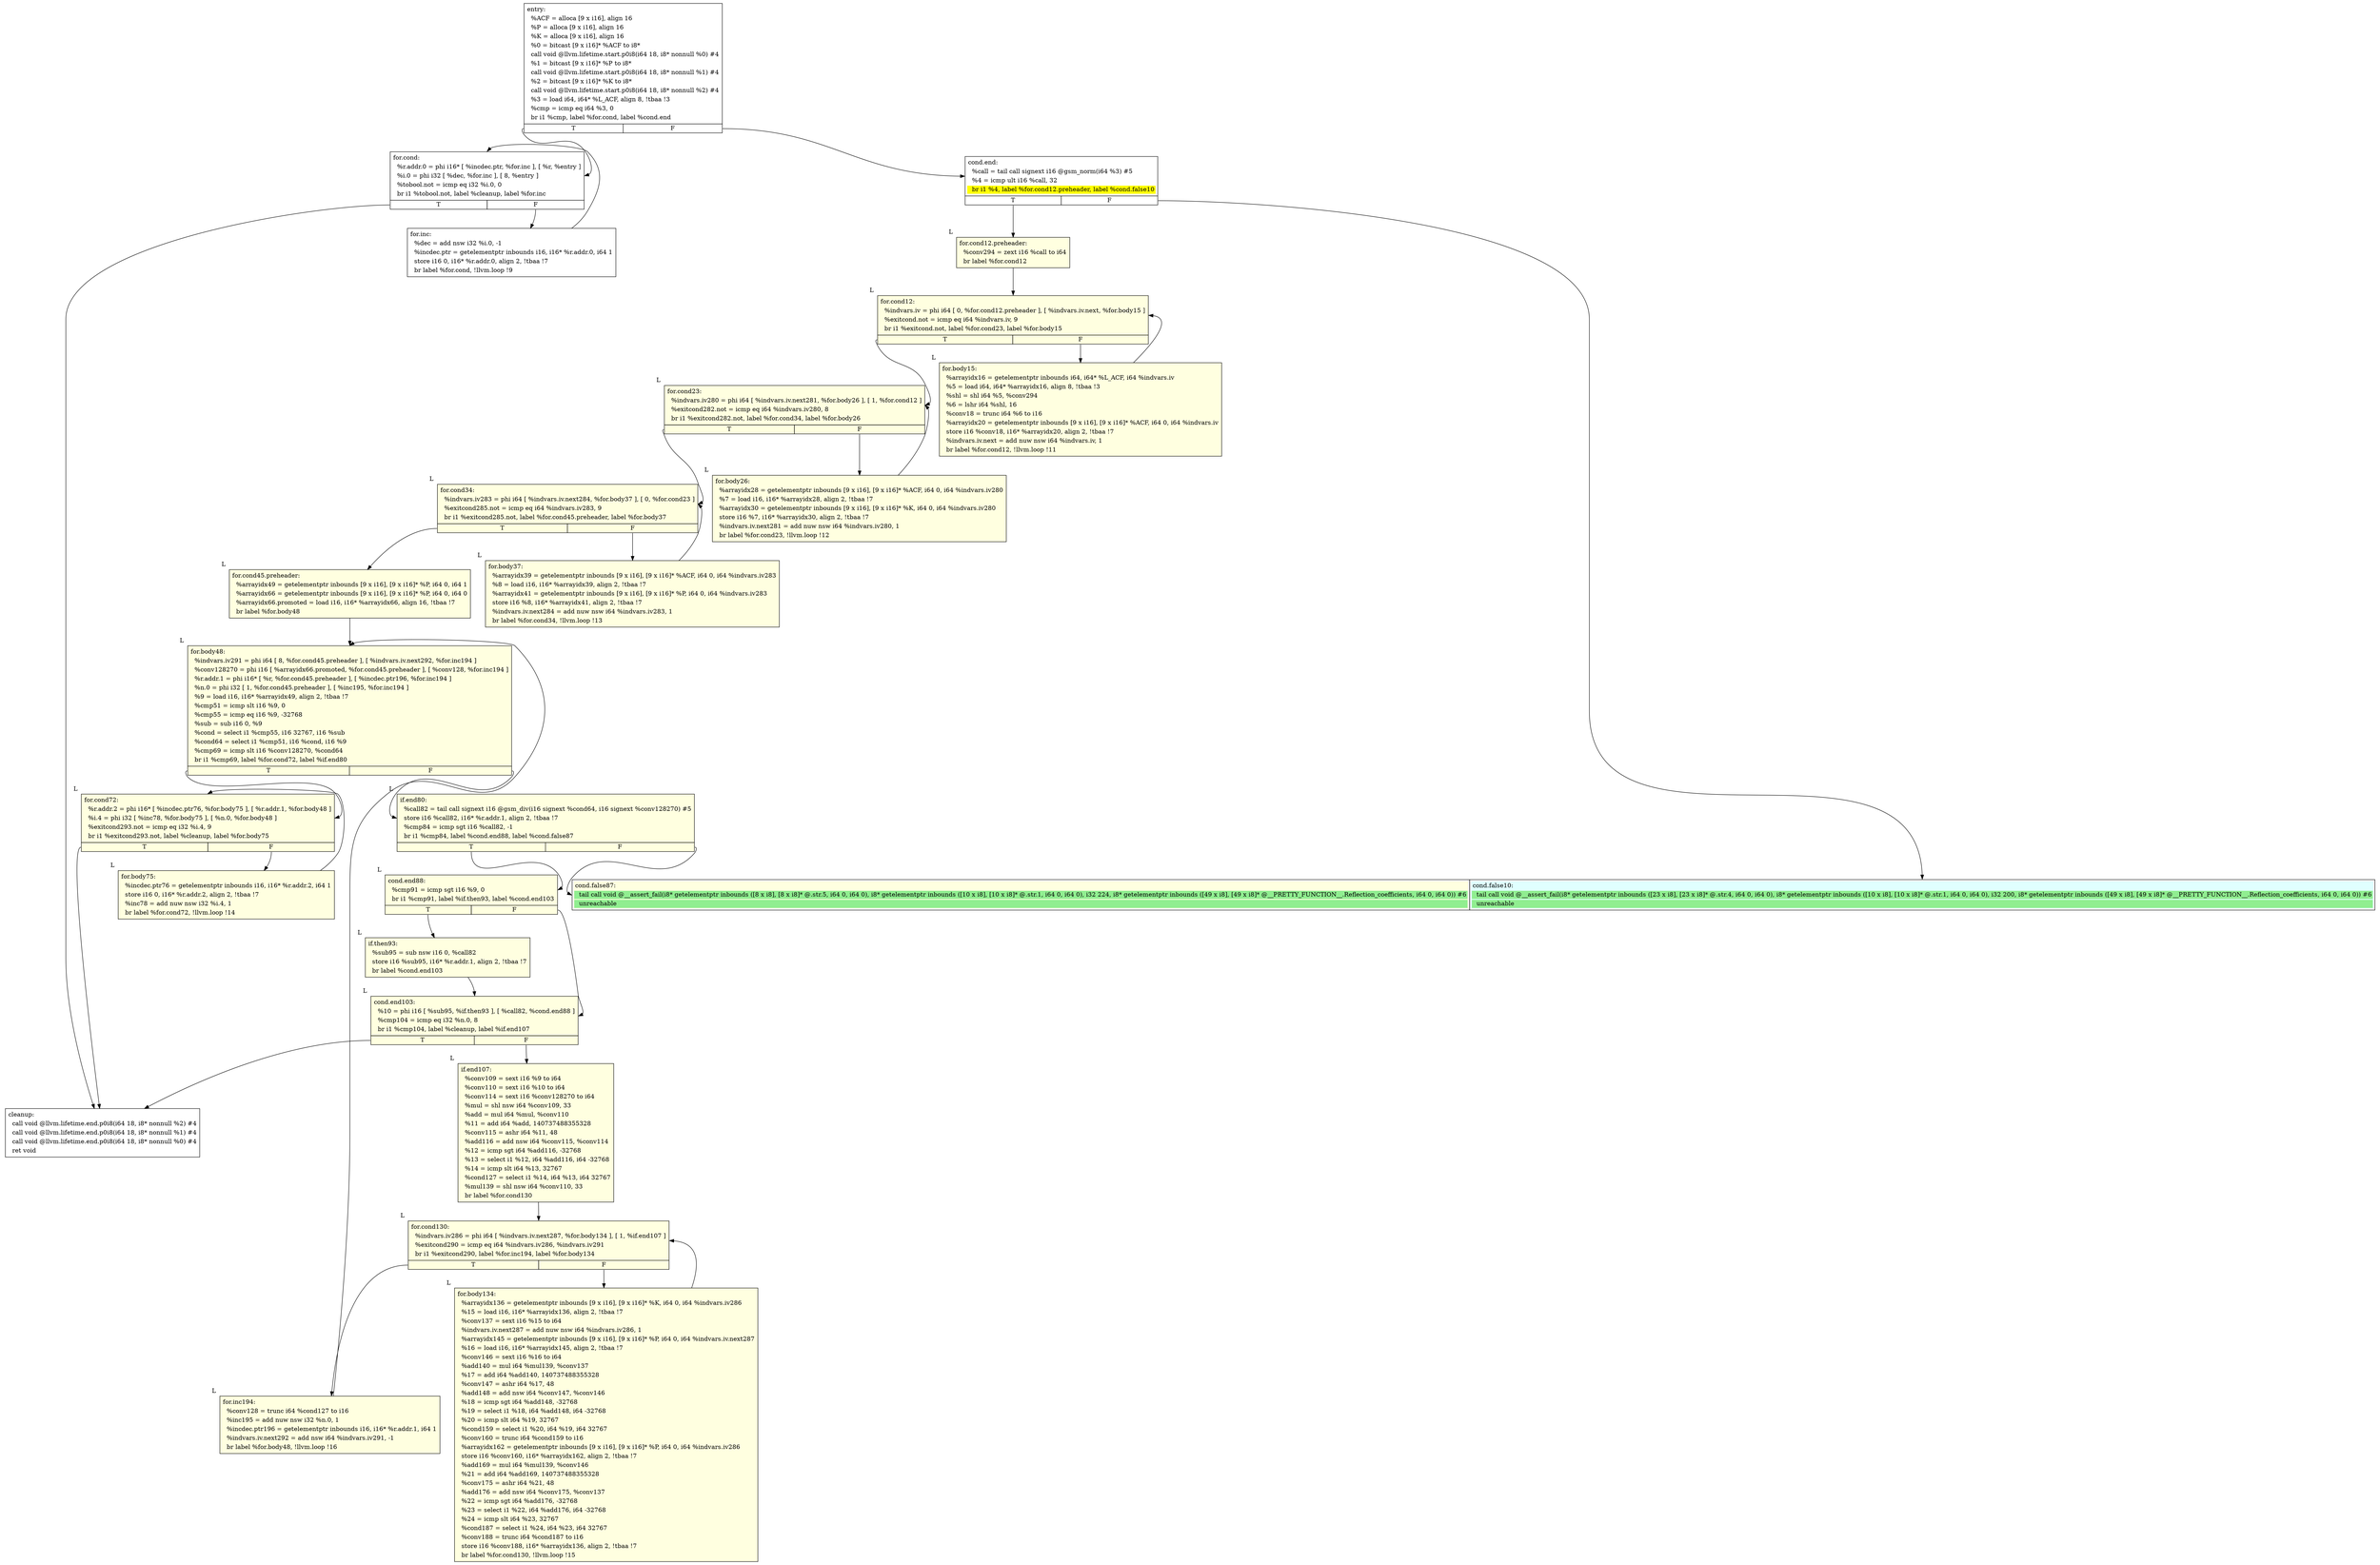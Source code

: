 digraph {
m_bb0 [shape = none, label  = <<table border="0" cellspacing="0">
<tr><td port="f1" border="1" colspan="2"><table bgcolor="LightYellow" border="0">
<tr><td align="left">cond.false87:</td></tr>
<tr><td bgcolor="lightgreen" align="left">  tail call void @__assert_fail(i8* getelementptr inbounds ([8 x i8], [8 x i8]* @.str.5, i64 0, i64 0), i8* getelementptr inbounds ([10 x i8], [10 x i8]* @.str.1, i64 0, i64 0), i32 224, i8* getelementptr inbounds ([49 x i8], [49 x i8]* @__PRETTY_FUNCTION__.Reflection_coefficients, i64 0, i64 0)) #6</td></tr>
<tr><td bgcolor="lightgreen" align="left">  unreachable</td></tr>
</table>
</td>
<td port="f2" border="1" colspan="2"><table bgcolor="LightCyan" border="0">
<tr><td align="left">cond.false10:</td></tr>
<tr><td bgcolor="lightgreen" align="left">  tail call void @__assert_fail(i8* getelementptr inbounds ([23 x i8], [23 x i8]* @.str.4, i64 0, i64 0), i8* getelementptr inbounds ([10 x i8], [10 x i8]* @.str.1, i64 0, i64 0), i32 200, i8* getelementptr inbounds ([49 x i8], [49 x i8]* @__PRETTY_FUNCTION__.Reflection_coefficients, i64 0, i64 0)) #6</td></tr>
<tr><td bgcolor="lightgreen" align="left">  unreachable</td></tr>
</table>
</td></tr>
</table>> ]
f_bb0 [shape = none, label  = <<table  border="0" cellspacing="0">
<tr><td port="f" border="1" colspan="2"><table border="0">
<tr><td align="left">entry:</td></tr>
<tr><td align="left">  %ACF = alloca [9 x i16], align 16</td></tr>
<tr><td align="left">  %P = alloca [9 x i16], align 16</td></tr>
<tr><td align="left">  %K = alloca [9 x i16], align 16</td></tr>
<tr><td align="left">  %0 = bitcast [9 x i16]* %ACF to i8*</td></tr>
<tr><td align="left">  call void @llvm.lifetime.start.p0i8(i64 18, i8* nonnull %0) #4</td></tr>
<tr><td align="left">  %1 = bitcast [9 x i16]* %P to i8*</td></tr>
<tr><td align="left">  call void @llvm.lifetime.start.p0i8(i64 18, i8* nonnull %1) #4</td></tr>
<tr><td align="left">  %2 = bitcast [9 x i16]* %K to i8*</td></tr>
<tr><td align="left">  call void @llvm.lifetime.start.p0i8(i64 18, i8* nonnull %2) #4</td></tr>
<tr><td align="left">  %3 = load i64, i64* %L_ACF, align 8, !tbaa !3</td></tr>
<tr><td align="left">  %cmp = icmp eq i64 %3, 0</td></tr>
<tr><td align="left">  br i1 %cmp, label %for.cond, label %cond.end</td></tr>
</table>
</td></tr>
<tr><td border="1" port="fT">T</td><td border="1" port="fF">F</td></tr>
</table>> ]
f_bb1 [shape = none, label  = <<table  border="0" cellspacing="0">
<tr><td port="f" border="1" colspan="2"><table border="0">
<tr><td align="left">for.cond:</td></tr>
<tr><td align="left">  %r.addr.0 = phi i16* [ %incdec.ptr, %for.inc ], [ %r, %entry ]</td></tr>
<tr><td align="left">  %i.0 = phi i32 [ %dec, %for.inc ], [ 8, %entry ]</td></tr>
<tr><td align="left">  %tobool.not = icmp eq i32 %i.0, 0</td></tr>
<tr><td align="left">  br i1 %tobool.not, label %cleanup, label %for.inc</td></tr>
</table>
</td></tr>
<tr><td border="1" port="fT">T</td><td border="1" port="fF">F</td></tr>
</table>> ]
f_bb2 [shape = none, label  = <<table  border="0" cellspacing="0">
<tr><td port="f" border="1"><table border="0">
<tr><td align="left">for.inc:</td></tr>
<tr><td align="left">  %dec = add nsw i32 %i.0, -1</td></tr>
<tr><td align="left">  %incdec.ptr = getelementptr inbounds i16, i16* %r.addr.0, i64 1</td></tr>
<tr><td align="left">  store i16 0, i16* %r.addr.0, align 2, !tbaa !7</td></tr>
<tr><td align="left">  br label %for.cond, !llvm.loop !9</td></tr>
</table>
</td></tr>
</table>> ]
f_bb3 [shape = none, label  = <<table  border="0" cellspacing="0">
<tr><td port="f" border="1" colspan="2"><table border="0">
<tr><td align="left">cond.end:</td></tr>
<tr><td align="left">  %call = tail call signext i16 @gsm_norm(i64 %3) #5</td></tr>
<tr><td align="left">  %4 = icmp ult i16 %call, 32</td></tr>
<tr><td bgcolor="yellow" align="left">  br i1 %4, label %for.cond12.preheader, label %cond.false10</td></tr>
</table>
</td></tr>
<tr><td border="1" port="fT">T</td><td border="1" port="fF">F</td></tr>
</table>> ]
f_bb4 [shape = none,  xlabel="L", label  = <<table  bgcolor="LightYellow"  border="0" cellspacing="0">
<tr><td port="f" border="1"><table border="0">
<tr><td align="left">for.cond12.preheader:</td></tr>
<tr><td align="left">  %conv294 = zext i16 %call to i64</td></tr>
<tr><td align="left">  br label %for.cond12</td></tr>
</table>
</td></tr>
</table>> ]
f_bb5 [shape = none,  xlabel="L", label  = <<table  bgcolor="LightYellow"  border="0" cellspacing="0">
<tr><td port="f" border="1" colspan="2"><table border="0">
<tr><td align="left">for.cond12:</td></tr>
<tr><td align="left">  %indvars.iv = phi i64 [ 0, %for.cond12.preheader ], [ %indvars.iv.next, %for.body15 ]</td></tr>
<tr><td align="left">  %exitcond.not = icmp eq i64 %indvars.iv, 9</td></tr>
<tr><td align="left">  br i1 %exitcond.not, label %for.cond23, label %for.body15</td></tr>
</table>
</td></tr>
<tr><td border="1" port="fT">T</td><td border="1" port="fF">F</td></tr>
</table>> ]
f_bb6 [shape = none,  xlabel="L", label  = <<table  bgcolor="LightYellow"  border="0" cellspacing="0">
<tr><td port="f" border="1"><table border="0">
<tr><td align="left">for.body15:</td></tr>
<tr><td align="left">  %arrayidx16 = getelementptr inbounds i64, i64* %L_ACF, i64 %indvars.iv</td></tr>
<tr><td align="left">  %5 = load i64, i64* %arrayidx16, align 8, !tbaa !3</td></tr>
<tr><td align="left">  %shl = shl i64 %5, %conv294</td></tr>
<tr><td align="left">  %6 = lshr i64 %shl, 16</td></tr>
<tr><td align="left">  %conv18 = trunc i64 %6 to i16</td></tr>
<tr><td align="left">  %arrayidx20 = getelementptr inbounds [9 x i16], [9 x i16]* %ACF, i64 0, i64 %indvars.iv</td></tr>
<tr><td align="left">  store i16 %conv18, i16* %arrayidx20, align 2, !tbaa !7</td></tr>
<tr><td align="left">  %indvars.iv.next = add nuw nsw i64 %indvars.iv, 1</td></tr>
<tr><td align="left">  br label %for.cond12, !llvm.loop !11</td></tr>
</table>
</td></tr>
</table>> ]
f_bb7 [shape = none,  xlabel="L", label  = <<table  bgcolor="LightYellow"  border="0" cellspacing="0">
<tr><td port="f" border="1" colspan="2"><table border="0">
<tr><td align="left">for.cond23:</td></tr>
<tr><td align="left">  %indvars.iv280 = phi i64 [ %indvars.iv.next281, %for.body26 ], [ 1, %for.cond12 ]</td></tr>
<tr><td align="left">  %exitcond282.not = icmp eq i64 %indvars.iv280, 8</td></tr>
<tr><td align="left">  br i1 %exitcond282.not, label %for.cond34, label %for.body26</td></tr>
</table>
</td></tr>
<tr><td border="1" port="fT">T</td><td border="1" port="fF">F</td></tr>
</table>> ]
f_bb8 [shape = none,  xlabel="L", label  = <<table  bgcolor="LightYellow"  border="0" cellspacing="0">
<tr><td port="f" border="1"><table border="0">
<tr><td align="left">for.body26:</td></tr>
<tr><td align="left">  %arrayidx28 = getelementptr inbounds [9 x i16], [9 x i16]* %ACF, i64 0, i64 %indvars.iv280</td></tr>
<tr><td align="left">  %7 = load i16, i16* %arrayidx28, align 2, !tbaa !7</td></tr>
<tr><td align="left">  %arrayidx30 = getelementptr inbounds [9 x i16], [9 x i16]* %K, i64 0, i64 %indvars.iv280</td></tr>
<tr><td align="left">  store i16 %7, i16* %arrayidx30, align 2, !tbaa !7</td></tr>
<tr><td align="left">  %indvars.iv.next281 = add nuw nsw i64 %indvars.iv280, 1</td></tr>
<tr><td align="left">  br label %for.cond23, !llvm.loop !12</td></tr>
</table>
</td></tr>
</table>> ]
f_bb9 [shape = none,  xlabel="L", label  = <<table  bgcolor="LightYellow"  border="0" cellspacing="0">
<tr><td port="f" border="1" colspan="2"><table border="0">
<tr><td align="left">for.cond34:</td></tr>
<tr><td align="left">  %indvars.iv283 = phi i64 [ %indvars.iv.next284, %for.body37 ], [ 0, %for.cond23 ]</td></tr>
<tr><td align="left">  %exitcond285.not = icmp eq i64 %indvars.iv283, 9</td></tr>
<tr><td align="left">  br i1 %exitcond285.not, label %for.cond45.preheader, label %for.body37</td></tr>
</table>
</td></tr>
<tr><td border="1" port="fT">T</td><td border="1" port="fF">F</td></tr>
</table>> ]
f_bb10 [shape = none,  xlabel="L", label  = <<table  bgcolor="LightYellow"  border="0" cellspacing="0">
<tr><td port="f" border="1"><table border="0">
<tr><td align="left">for.cond45.preheader:</td></tr>
<tr><td align="left">  %arrayidx49 = getelementptr inbounds [9 x i16], [9 x i16]* %P, i64 0, i64 1</td></tr>
<tr><td align="left">  %arrayidx66 = getelementptr inbounds [9 x i16], [9 x i16]* %P, i64 0, i64 0</td></tr>
<tr><td align="left">  %arrayidx66.promoted = load i16, i16* %arrayidx66, align 16, !tbaa !7</td></tr>
<tr><td align="left">  br label %for.body48</td></tr>
</table>
</td></tr>
</table>> ]
f_bb11 [shape = none,  xlabel="L", label  = <<table  bgcolor="LightYellow"  border="0" cellspacing="0">
<tr><td port="f" border="1"><table border="0">
<tr><td align="left">for.body37:</td></tr>
<tr><td align="left">  %arrayidx39 = getelementptr inbounds [9 x i16], [9 x i16]* %ACF, i64 0, i64 %indvars.iv283</td></tr>
<tr><td align="left">  %8 = load i16, i16* %arrayidx39, align 2, !tbaa !7</td></tr>
<tr><td align="left">  %arrayidx41 = getelementptr inbounds [9 x i16], [9 x i16]* %P, i64 0, i64 %indvars.iv283</td></tr>
<tr><td align="left">  store i16 %8, i16* %arrayidx41, align 2, !tbaa !7</td></tr>
<tr><td align="left">  %indvars.iv.next284 = add nuw nsw i64 %indvars.iv283, 1</td></tr>
<tr><td align="left">  br label %for.cond34, !llvm.loop !13</td></tr>
</table>
</td></tr>
</table>> ]
f_bb12 [shape = none,  xlabel="L", label  = <<table  bgcolor="LightYellow"  border="0" cellspacing="0">
<tr><td port="f" border="1" colspan="2"><table border="0">
<tr><td align="left">for.body48:</td></tr>
<tr><td align="left">  %indvars.iv291 = phi i64 [ 8, %for.cond45.preheader ], [ %indvars.iv.next292, %for.inc194 ]</td></tr>
<tr><td align="left">  %conv128270 = phi i16 [ %arrayidx66.promoted, %for.cond45.preheader ], [ %conv128, %for.inc194 ]</td></tr>
<tr><td align="left">  %r.addr.1 = phi i16* [ %r, %for.cond45.preheader ], [ %incdec.ptr196, %for.inc194 ]</td></tr>
<tr><td align="left">  %n.0 = phi i32 [ 1, %for.cond45.preheader ], [ %inc195, %for.inc194 ]</td></tr>
<tr><td align="left">  %9 = load i16, i16* %arrayidx49, align 2, !tbaa !7</td></tr>
<tr><td align="left">  %cmp51 = icmp slt i16 %9, 0</td></tr>
<tr><td align="left">  %cmp55 = icmp eq i16 %9, -32768</td></tr>
<tr><td align="left">  %sub = sub i16 0, %9</td></tr>
<tr><td align="left">  %cond = select i1 %cmp55, i16 32767, i16 %sub</td></tr>
<tr><td align="left">  %cond64 = select i1 %cmp51, i16 %cond, i16 %9</td></tr>
<tr><td align="left">  %cmp69 = icmp slt i16 %conv128270, %cond64</td></tr>
<tr><td align="left">  br i1 %cmp69, label %for.cond72, label %if.end80</td></tr>
</table>
</td></tr>
<tr><td border="1" port="fT">T</td><td border="1" port="fF">F</td></tr>
</table>> ]
f_bb13 [shape = none,  xlabel="L", label  = <<table  bgcolor="LightYellow"  border="0" cellspacing="0">
<tr><td port="f" border="1" colspan="2"><table border="0">
<tr><td align="left">for.cond72:</td></tr>
<tr><td align="left">  %r.addr.2 = phi i16* [ %incdec.ptr76, %for.body75 ], [ %r.addr.1, %for.body48 ]</td></tr>
<tr><td align="left">  %i.4 = phi i32 [ %inc78, %for.body75 ], [ %n.0, %for.body48 ]</td></tr>
<tr><td align="left">  %exitcond293.not = icmp eq i32 %i.4, 9</td></tr>
<tr><td align="left">  br i1 %exitcond293.not, label %cleanup, label %for.body75</td></tr>
</table>
</td></tr>
<tr><td border="1" port="fT">T</td><td border="1" port="fF">F</td></tr>
</table>> ]
f_bb14 [shape = none,  xlabel="L", label  = <<table  bgcolor="LightYellow"  border="0" cellspacing="0">
<tr><td port="f" border="1"><table border="0">
<tr><td align="left">for.body75:</td></tr>
<tr><td align="left">  %incdec.ptr76 = getelementptr inbounds i16, i16* %r.addr.2, i64 1</td></tr>
<tr><td align="left">  store i16 0, i16* %r.addr.2, align 2, !tbaa !7</td></tr>
<tr><td align="left">  %inc78 = add nuw nsw i32 %i.4, 1</td></tr>
<tr><td align="left">  br label %for.cond72, !llvm.loop !14</td></tr>
</table>
</td></tr>
</table>> ]
f_bb15 [shape = none,  xlabel="L", label  = <<table  bgcolor="LightYellow"  border="0" cellspacing="0">
<tr><td port="f" border="1" colspan="2"><table border="0">
<tr><td align="left">if.end80:</td></tr>
<tr><td align="left">  %call82 = tail call signext i16 @gsm_div(i16 signext %cond64, i16 signext %conv128270) #5</td></tr>
<tr><td align="left">  store i16 %call82, i16* %r.addr.1, align 2, !tbaa !7</td></tr>
<tr><td align="left">  %cmp84 = icmp sgt i16 %call82, -1</td></tr>
<tr><td align="left">  br i1 %cmp84, label %cond.end88, label %cond.false87</td></tr>
</table>
</td></tr>
<tr><td border="1" port="fT">T</td><td border="1" port="fF">F</td></tr>
</table>> ]
f_bb16 [shape = none,  xlabel="L", label  = <<table  bgcolor="LightYellow"  border="0" cellspacing="0">
<tr><td port="f" border="1" colspan="2"><table border="0">
<tr><td align="left">cond.end88:</td></tr>
<tr><td align="left">  %cmp91 = icmp sgt i16 %9, 0</td></tr>
<tr><td align="left">  br i1 %cmp91, label %if.then93, label %cond.end103</td></tr>
</table>
</td></tr>
<tr><td border="1" port="fT">T</td><td border="1" port="fF">F</td></tr>
</table>> ]
f_bb17 [shape = none,  xlabel="L", label  = <<table  bgcolor="LightYellow"  border="0" cellspacing="0">
<tr><td port="f" border="1"><table border="0">
<tr><td align="left">if.then93:</td></tr>
<tr><td align="left">  %sub95 = sub nsw i16 0, %call82</td></tr>
<tr><td align="left">  store i16 %sub95, i16* %r.addr.1, align 2, !tbaa !7</td></tr>
<tr><td align="left">  br label %cond.end103</td></tr>
</table>
</td></tr>
</table>> ]
f_bb18 [shape = none,  xlabel="L", label  = <<table  bgcolor="LightYellow"  border="0" cellspacing="0">
<tr><td port="f" border="1" colspan="2"><table border="0">
<tr><td align="left">cond.end103:</td></tr>
<tr><td align="left">  %10 = phi i16 [ %sub95, %if.then93 ], [ %call82, %cond.end88 ]</td></tr>
<tr><td align="left">  %cmp104 = icmp eq i32 %n.0, 8</td></tr>
<tr><td align="left">  br i1 %cmp104, label %cleanup, label %if.end107</td></tr>
</table>
</td></tr>
<tr><td border="1" port="fT">T</td><td border="1" port="fF">F</td></tr>
</table>> ]
f_bb19 [shape = none,  xlabel="L", label  = <<table  bgcolor="LightYellow"  border="0" cellspacing="0">
<tr><td port="f" border="1"><table border="0">
<tr><td align="left">if.end107:</td></tr>
<tr><td align="left">  %conv109 = sext i16 %9 to i64</td></tr>
<tr><td align="left">  %conv110 = sext i16 %10 to i64</td></tr>
<tr><td align="left">  %conv114 = sext i16 %conv128270 to i64</td></tr>
<tr><td align="left">  %mul = shl nsw i64 %conv109, 33</td></tr>
<tr><td align="left">  %add = mul i64 %mul, %conv110</td></tr>
<tr><td align="left">  %11 = add i64 %add, 140737488355328</td></tr>
<tr><td align="left">  %conv115 = ashr i64 %11, 48</td></tr>
<tr><td align="left">  %add116 = add nsw i64 %conv115, %conv114</td></tr>
<tr><td align="left">  %12 = icmp sgt i64 %add116, -32768</td></tr>
<tr><td align="left">  %13 = select i1 %12, i64 %add116, i64 -32768</td></tr>
<tr><td align="left">  %14 = icmp slt i64 %13, 32767</td></tr>
<tr><td align="left">  %cond127 = select i1 %14, i64 %13, i64 32767</td></tr>
<tr><td align="left">  %mul139 = shl nsw i64 %conv110, 33</td></tr>
<tr><td align="left">  br label %for.cond130</td></tr>
</table>
</td></tr>
</table>> ]
f_bb20 [shape = none,  xlabel="L", label  = <<table  bgcolor="LightYellow"  border="0" cellspacing="0">
<tr><td port="f" border="1" colspan="2"><table border="0">
<tr><td align="left">for.cond130:</td></tr>
<tr><td align="left">  %indvars.iv286 = phi i64 [ %indvars.iv.next287, %for.body134 ], [ 1, %if.end107 ]</td></tr>
<tr><td align="left">  %exitcond290 = icmp eq i64 %indvars.iv286, %indvars.iv291</td></tr>
<tr><td align="left">  br i1 %exitcond290, label %for.inc194, label %for.body134</td></tr>
</table>
</td></tr>
<tr><td border="1" port="fT">T</td><td border="1" port="fF">F</td></tr>
</table>> ]
f_bb21 [shape = none,  xlabel="L", label  = <<table  bgcolor="LightYellow"  border="0" cellspacing="0">
<tr><td port="f" border="1"><table border="0">
<tr><td align="left">for.body134:</td></tr>
<tr><td align="left">  %arrayidx136 = getelementptr inbounds [9 x i16], [9 x i16]* %K, i64 0, i64 %indvars.iv286</td></tr>
<tr><td align="left">  %15 = load i16, i16* %arrayidx136, align 2, !tbaa !7</td></tr>
<tr><td align="left">  %conv137 = sext i16 %15 to i64</td></tr>
<tr><td align="left">  %indvars.iv.next287 = add nuw nsw i64 %indvars.iv286, 1</td></tr>
<tr><td align="left">  %arrayidx145 = getelementptr inbounds [9 x i16], [9 x i16]* %P, i64 0, i64 %indvars.iv.next287</td></tr>
<tr><td align="left">  %16 = load i16, i16* %arrayidx145, align 2, !tbaa !7</td></tr>
<tr><td align="left">  %conv146 = sext i16 %16 to i64</td></tr>
<tr><td align="left">  %add140 = mul i64 %mul139, %conv137</td></tr>
<tr><td align="left">  %17 = add i64 %add140, 140737488355328</td></tr>
<tr><td align="left">  %conv147 = ashr i64 %17, 48</td></tr>
<tr><td align="left">  %add148 = add nsw i64 %conv147, %conv146</td></tr>
<tr><td align="left">  %18 = icmp sgt i64 %add148, -32768</td></tr>
<tr><td align="left">  %19 = select i1 %18, i64 %add148, i64 -32768</td></tr>
<tr><td align="left">  %20 = icmp slt i64 %19, 32767</td></tr>
<tr><td align="left">  %cond159 = select i1 %20, i64 %19, i64 32767</td></tr>
<tr><td align="left">  %conv160 = trunc i64 %cond159 to i16</td></tr>
<tr><td align="left">  %arrayidx162 = getelementptr inbounds [9 x i16], [9 x i16]* %P, i64 0, i64 %indvars.iv286</td></tr>
<tr><td align="left">  store i16 %conv160, i16* %arrayidx162, align 2, !tbaa !7</td></tr>
<tr><td align="left">  %add169 = mul i64 %mul139, %conv146</td></tr>
<tr><td align="left">  %21 = add i64 %add169, 140737488355328</td></tr>
<tr><td align="left">  %conv175 = ashr i64 %21, 48</td></tr>
<tr><td align="left">  %add176 = add nsw i64 %conv175, %conv137</td></tr>
<tr><td align="left">  %22 = icmp sgt i64 %add176, -32768</td></tr>
<tr><td align="left">  %23 = select i1 %22, i64 %add176, i64 -32768</td></tr>
<tr><td align="left">  %24 = icmp slt i64 %23, 32767</td></tr>
<tr><td align="left">  %cond187 = select i1 %24, i64 %23, i64 32767</td></tr>
<tr><td align="left">  %conv188 = trunc i64 %cond187 to i16</td></tr>
<tr><td align="left">  store i16 %conv188, i16* %arrayidx136, align 2, !tbaa !7</td></tr>
<tr><td align="left">  br label %for.cond130, !llvm.loop !15</td></tr>
</table>
</td></tr>
</table>> ]
f_bb22 [shape = none,  xlabel="L", label  = <<table  bgcolor="LightYellow"  border="0" cellspacing="0">
<tr><td port="f" border="1"><table border="0">
<tr><td align="left">for.inc194:</td></tr>
<tr><td align="left">  %conv128 = trunc i64 %cond127 to i16</td></tr>
<tr><td align="left">  %inc195 = add nuw nsw i32 %n.0, 1</td></tr>
<tr><td align="left">  %incdec.ptr196 = getelementptr inbounds i16, i16* %r.addr.1, i64 1</td></tr>
<tr><td align="left">  %indvars.iv.next292 = add nsw i64 %indvars.iv291, -1</td></tr>
<tr><td align="left">  br label %for.body48, !llvm.loop !16</td></tr>
</table>
</td></tr>
</table>> ]
f_bb23 [shape = none, label  = <<table  border="0" cellspacing="0">
<tr><td port="f" border="1"><table border="0">
<tr><td align="left">cleanup:</td></tr>
<tr><td align="left">  call void @llvm.lifetime.end.p0i8(i64 18, i8* nonnull %2) #4</td></tr>
<tr><td align="left">  call void @llvm.lifetime.end.p0i8(i64 18, i8* nonnull %1) #4</td></tr>
<tr><td align="left">  call void @llvm.lifetime.end.p0i8(i64 18, i8* nonnull %0) #4</td></tr>
<tr><td align="left">  ret void</td></tr>
</table>
</td></tr>
</table>> ]
f_bb0:fT -> f_bb1:f
f_bb0:fF -> f_bb3:f
f_bb1:fT -> f_bb23:f
f_bb1:fF -> f_bb2:f
f_bb2:f -> f_bb1:f
f_bb3:fT -> f_bb4:f
f_bb3:fF -> m_bb0:f2
f_bb4:f -> f_bb5:f
f_bb5:fT -> f_bb7:f
f_bb5:fF -> f_bb6:f
f_bb6:f -> f_bb5:f
f_bb7:fT -> f_bb9:f
f_bb7:fF -> f_bb8:f
f_bb8:f -> f_bb7:f
f_bb9:fT -> f_bb10:f
f_bb9:fF -> f_bb11:f
f_bb10:f -> f_bb12:f
f_bb11:f -> f_bb9:f
f_bb12:fT -> f_bb13:f
f_bb12:fF -> f_bb15:f
f_bb13:fT -> f_bb23:f
f_bb13:fF -> f_bb14:f
f_bb14:f -> f_bb13:f
f_bb15:fT -> f_bb16:f
f_bb15:fF -> m_bb0:f1
f_bb16:fT -> f_bb17:f
f_bb16:fF -> f_bb18:f
f_bb17:f -> f_bb18:f
f_bb18:fT -> f_bb23:f
f_bb18:fF -> f_bb19:f
f_bb19:f -> f_bb20:f
f_bb20:fT -> f_bb22:f
f_bb20:fF -> f_bb21:f
f_bb21:f -> f_bb20:f
f_bb22:f -> f_bb12:f
}

